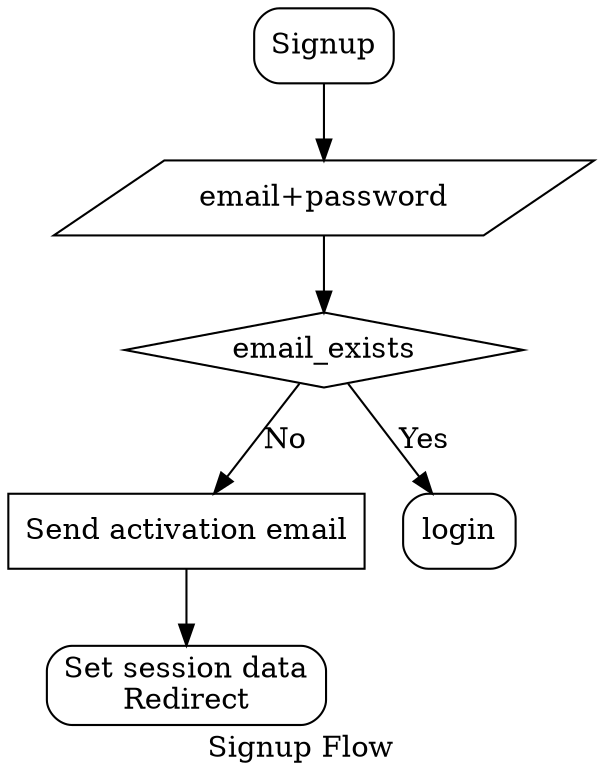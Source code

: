 digraph {
    label = "Signup Flow"

    start[shape="box", style=rounded];
    end[shape="box", style=rounded];
    input[shape="parallelogram", style=""];
    email_exists[shape="diamond", style=""];
    send_email[shape="box", style=""];
    login[shape="box", style=rounded];

    start -> input;
    input -> email_exists;
    email_exists -> login[label="Yes"];
    email_exists -> send_email[label="No"];
    send_email -> end;

    start[label="Signup"]
    input[label="email+password"];
    send_email[label="Send activation email"];
    end[label="Set session data\nRedirect"];
}